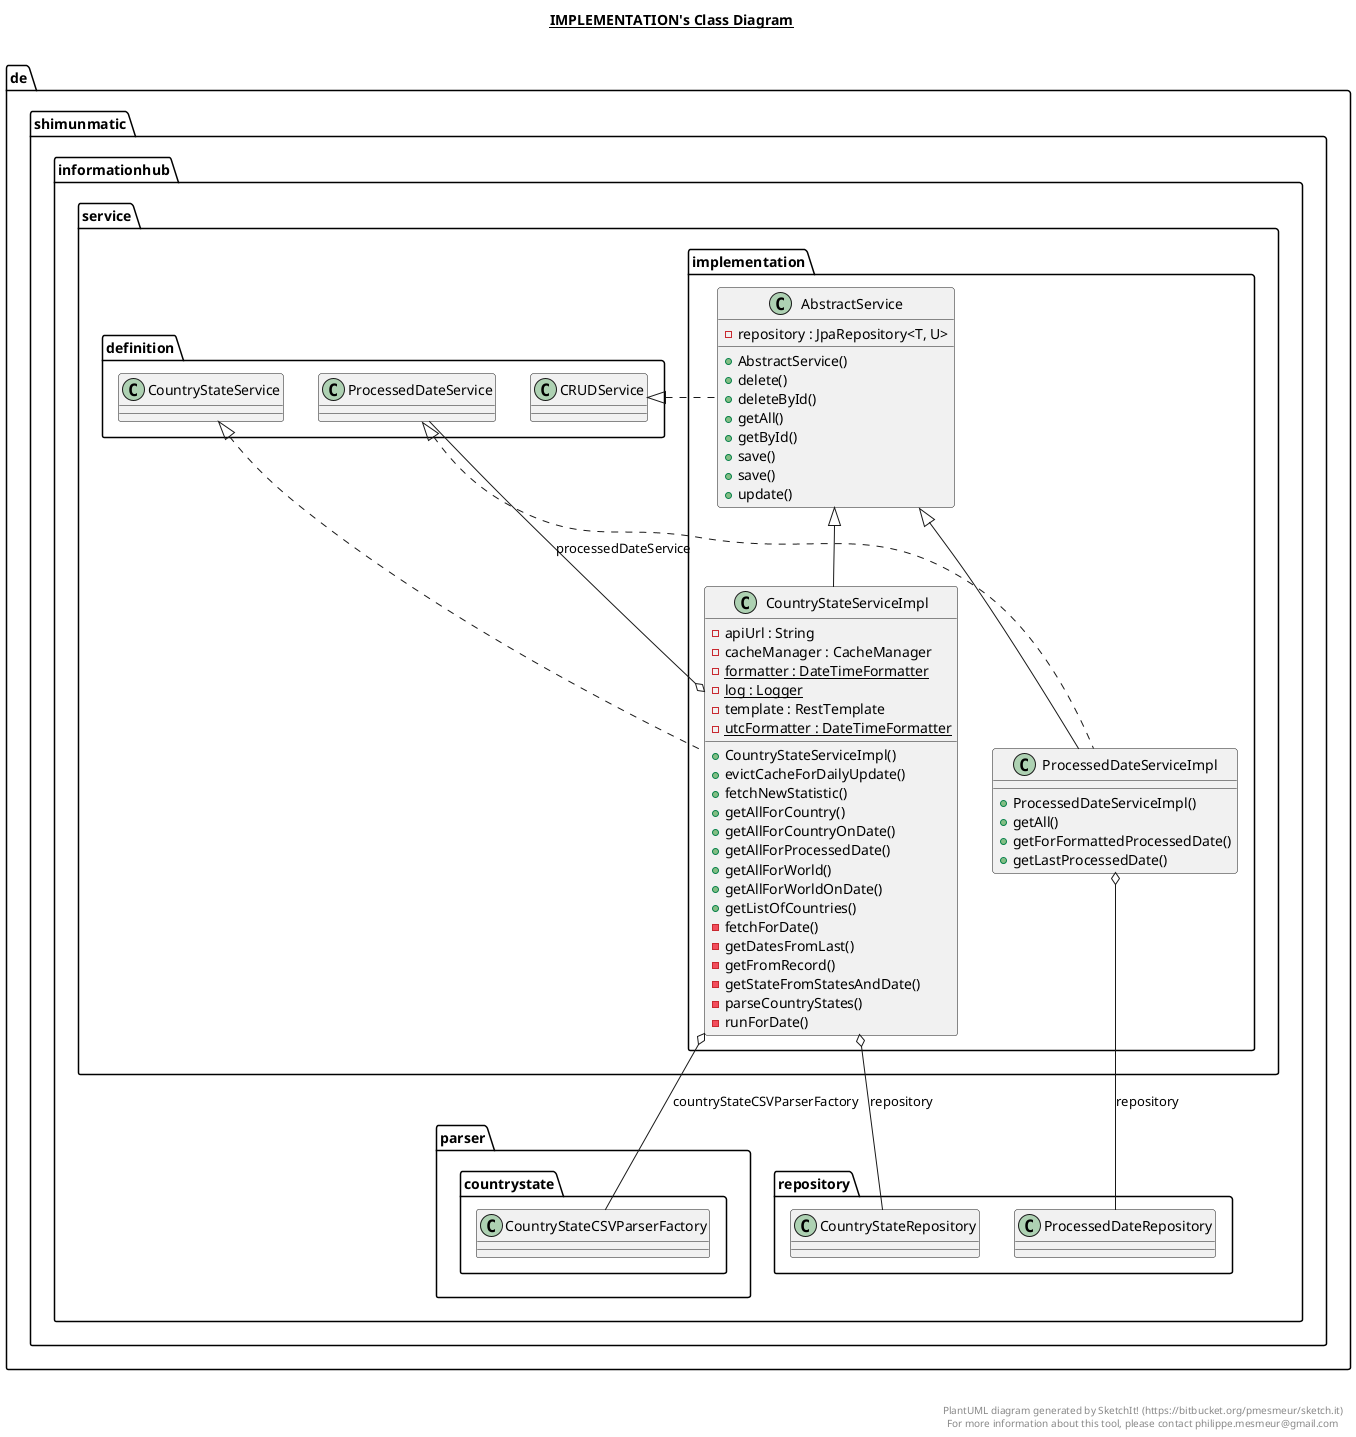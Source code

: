 @startuml

title __IMPLEMENTATION's Class Diagram__\n

  namespace de.shimunmatic.informationhub {
    namespace service.implementation {
      class de.shimunmatic.informationhub.service.implementation.AbstractService {
          - repository : JpaRepository<T, U>
          + AbstractService()
          + delete()
          + deleteById()
          + getAll()
          + getById()
          + save()
          + save()
          + update()
      }
    }
  }
  

  namespace de.shimunmatic.informationhub {
    namespace service.implementation {
      class de.shimunmatic.informationhub.service.implementation.CountryStateServiceImpl {
          - apiUrl : String
          - cacheManager : CacheManager
          {static} - formatter : DateTimeFormatter
          {static} - log : Logger
          - template : RestTemplate
          {static} - utcFormatter : DateTimeFormatter
          + CountryStateServiceImpl()
          + evictCacheForDailyUpdate()
          + fetchNewStatistic()
          + getAllForCountry()
          + getAllForCountryOnDate()
          + getAllForProcessedDate()
          + getAllForWorld()
          + getAllForWorldOnDate()
          + getListOfCountries()
          - fetchForDate()
          - getDatesFromLast()
          - getFromRecord()
          - getStateFromStatesAndDate()
          - parseCountryStates()
          - runForDate()
      }
    }
  }
  

  namespace de.shimunmatic.informationhub {
    namespace service.implementation {
      class de.shimunmatic.informationhub.service.implementation.ProcessedDateServiceImpl {
          + ProcessedDateServiceImpl()
          + getAll()
          + getForFormattedProcessedDate()
          + getLastProcessedDate()
      }
    }
  }
  

  de.shimunmatic.informationhub.service.implementation.AbstractService .up.|> de.shimunmatic.informationhub.service.definition.CRUDService
  de.shimunmatic.informationhub.service.implementation.CountryStateServiceImpl .up.|> de.shimunmatic.informationhub.service.definition.CountryStateService
  de.shimunmatic.informationhub.service.implementation.CountryStateServiceImpl -up-|> de.shimunmatic.informationhub.service.implementation.AbstractService
  de.shimunmatic.informationhub.service.implementation.CountryStateServiceImpl o-- de.shimunmatic.informationhub.parser.countrystate.CountryStateCSVParserFactory : countryStateCSVParserFactory
  de.shimunmatic.informationhub.service.implementation.CountryStateServiceImpl o-- de.shimunmatic.informationhub.service.definition.ProcessedDateService : processedDateService
  de.shimunmatic.informationhub.service.implementation.CountryStateServiceImpl o-- de.shimunmatic.informationhub.repository.CountryStateRepository : repository
  de.shimunmatic.informationhub.service.implementation.ProcessedDateServiceImpl .up.|> de.shimunmatic.informationhub.service.definition.ProcessedDateService
  de.shimunmatic.informationhub.service.implementation.ProcessedDateServiceImpl -up-|> de.shimunmatic.informationhub.service.implementation.AbstractService
  de.shimunmatic.informationhub.service.implementation.ProcessedDateServiceImpl o-- de.shimunmatic.informationhub.repository.ProcessedDateRepository : repository


right footer


PlantUML diagram generated by SketchIt! (https://bitbucket.org/pmesmeur/sketch.it)
For more information about this tool, please contact philippe.mesmeur@gmail.com
endfooter

@enduml

